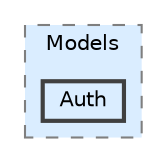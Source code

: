 digraph "Auth"
{
 // INTERACTIVE_SVG=YES
 // LATEX_PDF_SIZE
  bgcolor="transparent";
  edge [fontname=Helvetica,fontsize=10,labelfontname=Helvetica,labelfontsize=10];
  node [fontname=Helvetica,fontsize=10,shape=box,height=0.2,width=0.4];
  compound=true
  subgraph clusterdir_9f155d1e0ad591fc7dbbeba797801cd2 {
    graph [ bgcolor="#daedff", pencolor="grey50", label="Models", fontname=Helvetica,fontsize=10 style="filled,dashed", URL="dir_9f155d1e0ad591fc7dbbeba797801cd2.html",tooltip=""]
  dir_1a488048ff5f64ea07aaab4b09382ee0 [label="Auth", fillcolor="#daedff", color="grey25", style="filled,bold", URL="dir_1a488048ff5f64ea07aaab4b09382ee0.html",tooltip=""];
  }
}
